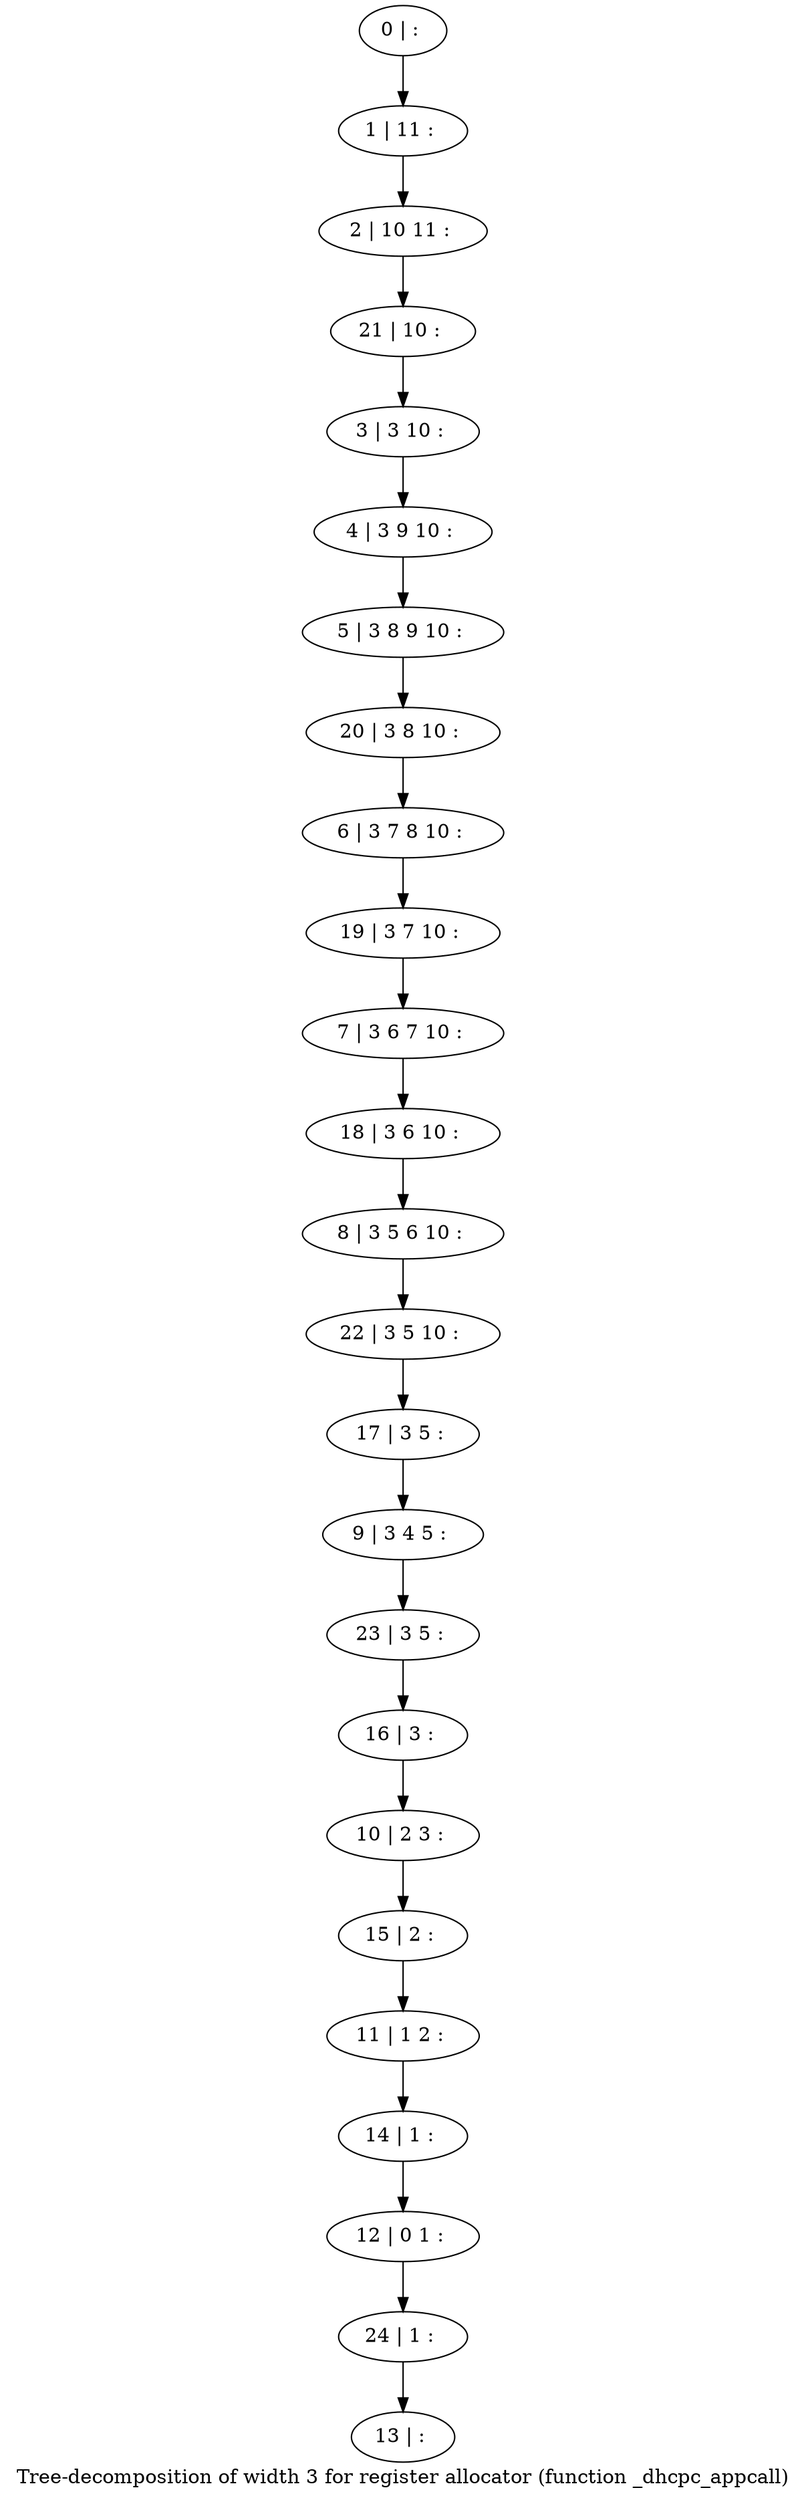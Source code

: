 digraph G {
graph [label="Tree-decomposition of width 3 for register allocator (function _dhcpc_appcall)"]
0[label="0 | : "];
1[label="1 | 11 : "];
2[label="2 | 10 11 : "];
3[label="3 | 3 10 : "];
4[label="4 | 3 9 10 : "];
5[label="5 | 3 8 9 10 : "];
6[label="6 | 3 7 8 10 : "];
7[label="7 | 3 6 7 10 : "];
8[label="8 | 3 5 6 10 : "];
9[label="9 | 3 4 5 : "];
10[label="10 | 2 3 : "];
11[label="11 | 1 2 : "];
12[label="12 | 0 1 : "];
13[label="13 | : "];
14[label="14 | 1 : "];
15[label="15 | 2 : "];
16[label="16 | 3 : "];
17[label="17 | 3 5 : "];
18[label="18 | 3 6 10 : "];
19[label="19 | 3 7 10 : "];
20[label="20 | 3 8 10 : "];
21[label="21 | 10 : "];
22[label="22 | 3 5 10 : "];
23[label="23 | 3 5 : "];
24[label="24 | 1 : "];
0->1 ;
1->2 ;
3->4 ;
4->5 ;
14->12 ;
11->14 ;
15->11 ;
10->15 ;
16->10 ;
17->9 ;
18->8 ;
7->18 ;
19->7 ;
6->19 ;
20->6 ;
5->20 ;
21->3 ;
2->21 ;
22->17 ;
8->22 ;
23->16 ;
9->23 ;
24->13 ;
12->24 ;
}

